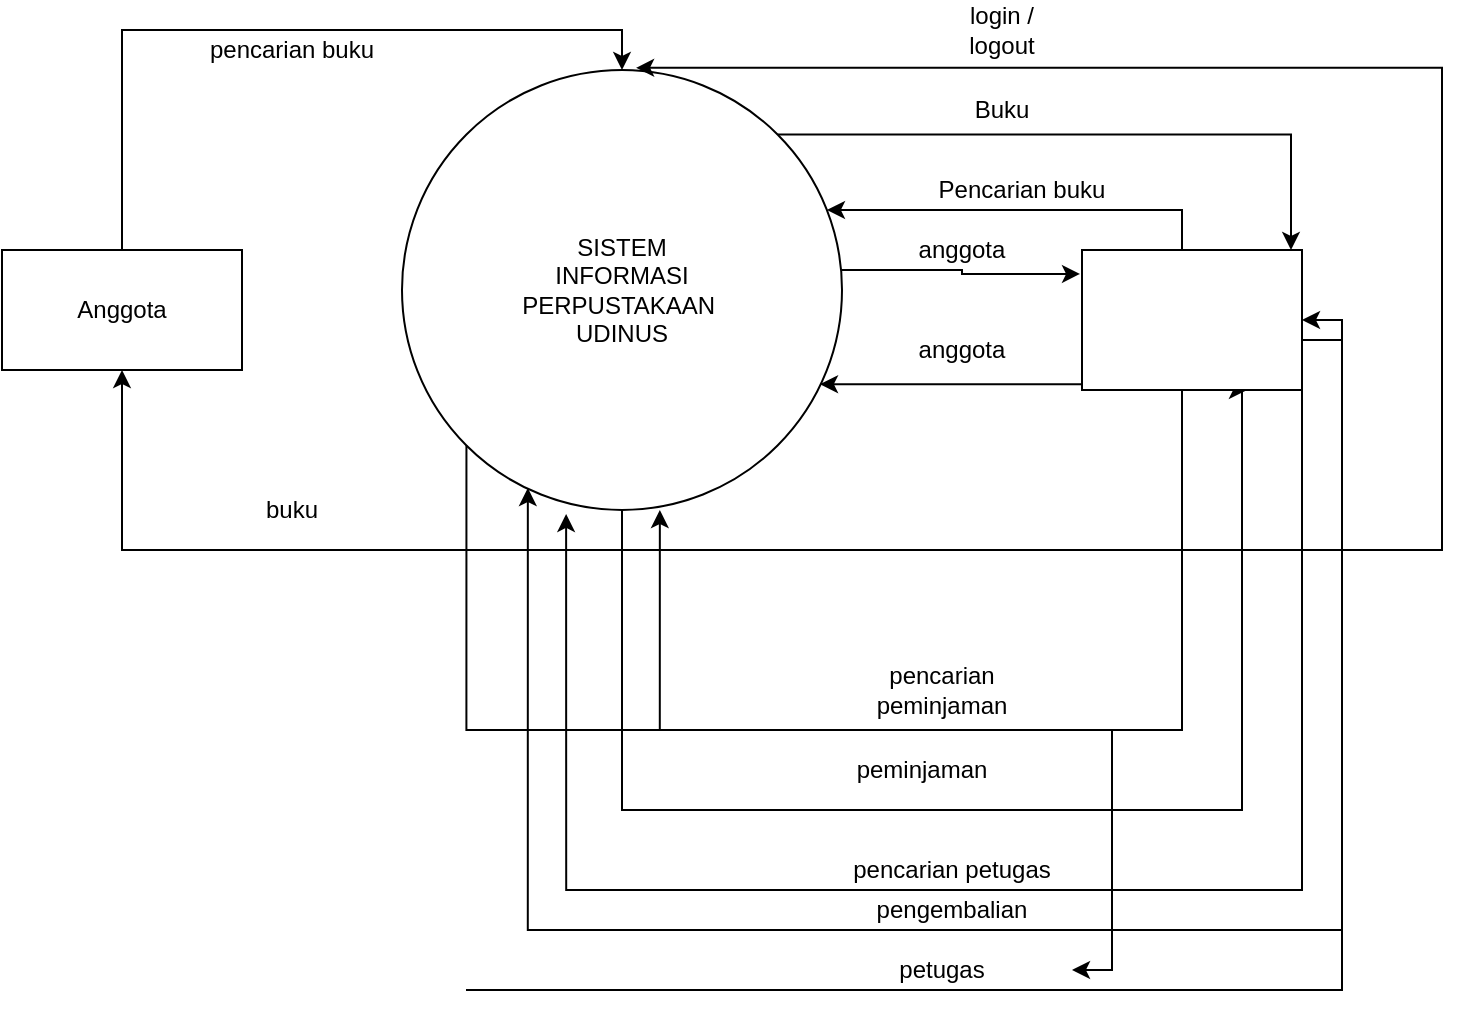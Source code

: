 <mxfile version="14.5.1" type="github">
  <diagram id="sKVwFVmtXAkl9CP9RymY" name="Page-1">
    <mxGraphModel dx="868" dy="494" grid="1" gridSize="10" guides="1" tooltips="1" connect="1" arrows="1" fold="1" page="1" pageScale="1" pageWidth="827" pageHeight="1169" math="0" shadow="0">
      <root>
        <mxCell id="0" />
        <mxCell id="1" parent="0" />
        <mxCell id="L3KVluouJUysm1kjFy2x-3" style="edgeStyle=orthogonalEdgeStyle;rounded=0;orthogonalLoop=1;jettySize=auto;html=1;entryX=0.5;entryY=0;entryDx=0;entryDy=0;" edge="1" parent="1" source="L3KVluouJUysm1kjFy2x-1" target="L3KVluouJUysm1kjFy2x-2">
          <mxGeometry relative="1" as="geometry">
            <Array as="points">
              <mxPoint x="120" y="300" />
              <mxPoint x="370" y="300" />
            </Array>
          </mxGeometry>
        </mxCell>
        <mxCell id="L3KVluouJUysm1kjFy2x-1" value="" style="rounded=0;whiteSpace=wrap;html=1;" vertex="1" parent="1">
          <mxGeometry x="60" y="410" width="120" height="60" as="geometry" />
        </mxCell>
        <mxCell id="L3KVluouJUysm1kjFy2x-5" style="edgeStyle=orthogonalEdgeStyle;rounded=0;orthogonalLoop=1;jettySize=auto;html=1;entryX=0.5;entryY=1;entryDx=0;entryDy=0;" edge="1" parent="1" source="L3KVluouJUysm1kjFy2x-2" target="L3KVluouJUysm1kjFy2x-1">
          <mxGeometry relative="1" as="geometry">
            <Array as="points">
              <mxPoint x="370" y="560" />
              <mxPoint x="120" y="560" />
            </Array>
          </mxGeometry>
        </mxCell>
        <mxCell id="L3KVluouJUysm1kjFy2x-7" style="edgeStyle=orthogonalEdgeStyle;rounded=0;orthogonalLoop=1;jettySize=auto;html=1;exitX=0;exitY=1;exitDx=0;exitDy=0;entryX=1;entryY=0.5;entryDx=0;entryDy=0;" edge="1" parent="1" source="L3KVluouJUysm1kjFy2x-31" target="L3KVluouJUysm1kjFy2x-6">
          <mxGeometry relative="1" as="geometry">
            <Array as="points">
              <mxPoint x="292" y="780" />
              <mxPoint x="730" y="780" />
              <mxPoint x="730" y="440" />
            </Array>
          </mxGeometry>
        </mxCell>
        <mxCell id="L3KVluouJUysm1kjFy2x-9" style="edgeStyle=orthogonalEdgeStyle;rounded=0;orthogonalLoop=1;jettySize=auto;html=1;exitX=1;exitY=0;exitDx=0;exitDy=0;entryX=0.95;entryY=0;entryDx=0;entryDy=0;entryPerimeter=0;" edge="1" parent="1" source="L3KVluouJUysm1kjFy2x-2" target="L3KVluouJUysm1kjFy2x-6">
          <mxGeometry relative="1" as="geometry" />
        </mxCell>
        <mxCell id="L3KVluouJUysm1kjFy2x-13" style="edgeStyle=orthogonalEdgeStyle;rounded=0;orthogonalLoop=1;jettySize=auto;html=1;entryX=0.75;entryY=1;entryDx=0;entryDy=0;" edge="1" parent="1" source="L3KVluouJUysm1kjFy2x-2" target="L3KVluouJUysm1kjFy2x-6">
          <mxGeometry relative="1" as="geometry">
            <Array as="points">
              <mxPoint x="370" y="690" />
              <mxPoint x="680" y="690" />
            </Array>
          </mxGeometry>
        </mxCell>
        <mxCell id="L3KVluouJUysm1kjFy2x-17" style="edgeStyle=orthogonalEdgeStyle;rounded=0;orthogonalLoop=1;jettySize=auto;html=1;entryX=-0.009;entryY=0.171;entryDx=0;entryDy=0;entryPerimeter=0;" edge="1" parent="1" source="L3KVluouJUysm1kjFy2x-2" target="L3KVluouJUysm1kjFy2x-6">
          <mxGeometry relative="1" as="geometry">
            <Array as="points">
              <mxPoint x="540" y="420" />
              <mxPoint x="540" y="422" />
            </Array>
          </mxGeometry>
        </mxCell>
        <mxCell id="L3KVluouJUysm1kjFy2x-2" value="" style="ellipse;whiteSpace=wrap;html=1;aspect=fixed;" vertex="1" parent="1">
          <mxGeometry x="260" y="320" width="220" height="220" as="geometry" />
        </mxCell>
        <mxCell id="L3KVluouJUysm1kjFy2x-10" style="edgeStyle=orthogonalEdgeStyle;rounded=0;orthogonalLoop=1;jettySize=auto;html=1;exitX=0.5;exitY=0;exitDx=0;exitDy=0;" edge="1" parent="1" source="L3KVluouJUysm1kjFy2x-6" target="L3KVluouJUysm1kjFy2x-2">
          <mxGeometry relative="1" as="geometry">
            <Array as="points">
              <mxPoint x="650" y="390" />
            </Array>
          </mxGeometry>
        </mxCell>
        <mxCell id="L3KVluouJUysm1kjFy2x-11" style="edgeStyle=orthogonalEdgeStyle;rounded=0;orthogonalLoop=1;jettySize=auto;html=1;exitX=1;exitY=0.75;exitDx=0;exitDy=0;entryX=0.286;entryY=0.95;entryDx=0;entryDy=0;entryPerimeter=0;" edge="1" parent="1" source="L3KVluouJUysm1kjFy2x-6" target="L3KVluouJUysm1kjFy2x-2">
          <mxGeometry relative="1" as="geometry">
            <Array as="points">
              <mxPoint x="730" y="455" />
              <mxPoint x="730" y="750" />
              <mxPoint x="323" y="750" />
            </Array>
          </mxGeometry>
        </mxCell>
        <mxCell id="L3KVluouJUysm1kjFy2x-12" style="edgeStyle=orthogonalEdgeStyle;rounded=0;orthogonalLoop=1;jettySize=auto;html=1;exitX=1;exitY=1;exitDx=0;exitDy=0;entryX=0.373;entryY=1.009;entryDx=0;entryDy=0;entryPerimeter=0;" edge="1" parent="1" source="L3KVluouJUysm1kjFy2x-6" target="L3KVluouJUysm1kjFy2x-2">
          <mxGeometry relative="1" as="geometry">
            <Array as="points">
              <mxPoint x="710" y="730" />
              <mxPoint x="342" y="730" />
            </Array>
          </mxGeometry>
        </mxCell>
        <mxCell id="L3KVluouJUysm1kjFy2x-14" style="edgeStyle=orthogonalEdgeStyle;rounded=0;orthogonalLoop=1;jettySize=auto;html=1;exitX=0.5;exitY=1;exitDx=0;exitDy=0;entryX=0.586;entryY=1;entryDx=0;entryDy=0;entryPerimeter=0;" edge="1" parent="1" source="L3KVluouJUysm1kjFy2x-6" target="L3KVluouJUysm1kjFy2x-2">
          <mxGeometry relative="1" as="geometry">
            <Array as="points">
              <mxPoint x="650" y="650" />
              <mxPoint x="389" y="650" />
            </Array>
          </mxGeometry>
        </mxCell>
        <mxCell id="L3KVluouJUysm1kjFy2x-16" style="edgeStyle=orthogonalEdgeStyle;rounded=0;orthogonalLoop=1;jettySize=auto;html=1;exitX=0;exitY=1;exitDx=0;exitDy=0;entryX=0.95;entryY=0.714;entryDx=0;entryDy=0;entryPerimeter=0;" edge="1" parent="1" source="L3KVluouJUysm1kjFy2x-6" target="L3KVluouJUysm1kjFy2x-2">
          <mxGeometry relative="1" as="geometry">
            <Array as="points">
              <mxPoint x="600" y="477" />
            </Array>
          </mxGeometry>
        </mxCell>
        <mxCell id="L3KVluouJUysm1kjFy2x-6" value="" style="rounded=0;whiteSpace=wrap;html=1;" vertex="1" parent="1">
          <mxGeometry x="600" y="410" width="110" height="70" as="geometry" />
        </mxCell>
        <mxCell id="L3KVluouJUysm1kjFy2x-8" style="edgeStyle=orthogonalEdgeStyle;rounded=0;orthogonalLoop=1;jettySize=auto;html=1;exitX=0.5;exitY=1;exitDx=0;exitDy=0;entryX=0.532;entryY=-0.005;entryDx=0;entryDy=0;entryPerimeter=0;" edge="1" parent="1" source="L3KVluouJUysm1kjFy2x-2" target="L3KVluouJUysm1kjFy2x-2">
          <mxGeometry relative="1" as="geometry">
            <Array as="points">
              <mxPoint x="370" y="560" />
              <mxPoint x="780" y="560" />
              <mxPoint x="780" y="319" />
            </Array>
          </mxGeometry>
        </mxCell>
        <mxCell id="L3KVluouJUysm1kjFy2x-18" value="Anggota" style="text;html=1;strokeColor=none;fillColor=none;align=center;verticalAlign=middle;whiteSpace=wrap;rounded=0;" vertex="1" parent="1">
          <mxGeometry x="100" y="430" width="40" height="20" as="geometry" />
        </mxCell>
        <mxCell id="L3KVluouJUysm1kjFy2x-19" value="SISTEM INFORMASI PERPUSTAKAAN&amp;nbsp;&lt;br&gt;UDINUS" style="text;html=1;strokeColor=none;fillColor=none;align=center;verticalAlign=middle;whiteSpace=wrap;rounded=0;" vertex="1" parent="1">
          <mxGeometry x="350" y="420" width="40" height="20" as="geometry" />
        </mxCell>
        <mxCell id="L3KVluouJUysm1kjFy2x-20" value="login / logout" style="text;html=1;strokeColor=none;fillColor=none;align=center;verticalAlign=middle;whiteSpace=wrap;rounded=0;" vertex="1" parent="1">
          <mxGeometry x="540" y="290" width="40" height="20" as="geometry" />
        </mxCell>
        <mxCell id="L3KVluouJUysm1kjFy2x-21" value="Buku" style="text;html=1;strokeColor=none;fillColor=none;align=center;verticalAlign=middle;whiteSpace=wrap;rounded=0;" vertex="1" parent="1">
          <mxGeometry x="540" y="330" width="40" height="20" as="geometry" />
        </mxCell>
        <mxCell id="L3KVluouJUysm1kjFy2x-22" value="Pencarian buku" style="text;html=1;strokeColor=none;fillColor=none;align=center;verticalAlign=middle;whiteSpace=wrap;rounded=0;" vertex="1" parent="1">
          <mxGeometry x="520" y="370" width="100" height="20" as="geometry" />
        </mxCell>
        <mxCell id="L3KVluouJUysm1kjFy2x-24" value="anggota" style="text;html=1;strokeColor=none;fillColor=none;align=center;verticalAlign=middle;whiteSpace=wrap;rounded=0;" vertex="1" parent="1">
          <mxGeometry x="490" y="400" width="100" height="20" as="geometry" />
        </mxCell>
        <mxCell id="L3KVluouJUysm1kjFy2x-25" value="anggota" style="text;html=1;strokeColor=none;fillColor=none;align=center;verticalAlign=middle;whiteSpace=wrap;rounded=0;" vertex="1" parent="1">
          <mxGeometry x="490" y="450" width="100" height="20" as="geometry" />
        </mxCell>
        <mxCell id="L3KVluouJUysm1kjFy2x-26" value="pencarian peminjaman" style="text;html=1;strokeColor=none;fillColor=none;align=center;verticalAlign=middle;whiteSpace=wrap;rounded=0;" vertex="1" parent="1">
          <mxGeometry x="480" y="620" width="100" height="20" as="geometry" />
        </mxCell>
        <mxCell id="L3KVluouJUysm1kjFy2x-27" value="peminjaman" style="text;html=1;strokeColor=none;fillColor=none;align=center;verticalAlign=middle;whiteSpace=wrap;rounded=0;" vertex="1" parent="1">
          <mxGeometry x="470" y="660" width="100" height="20" as="geometry" />
        </mxCell>
        <mxCell id="L3KVluouJUysm1kjFy2x-28" value="pencarian petugas" style="text;html=1;strokeColor=none;fillColor=none;align=center;verticalAlign=middle;whiteSpace=wrap;rounded=0;" vertex="1" parent="1">
          <mxGeometry x="470" y="710" width="130" height="20" as="geometry" />
        </mxCell>
        <mxCell id="L3KVluouJUysm1kjFy2x-29" value="pengembalian" style="text;html=1;strokeColor=none;fillColor=none;align=center;verticalAlign=middle;whiteSpace=wrap;rounded=0;" vertex="1" parent="1">
          <mxGeometry x="470" y="730" width="130" height="20" as="geometry" />
        </mxCell>
        <mxCell id="L3KVluouJUysm1kjFy2x-31" value="petugas" style="text;html=1;strokeColor=none;fillColor=none;align=center;verticalAlign=middle;whiteSpace=wrap;rounded=0;" vertex="1" parent="1">
          <mxGeometry x="465" y="760" width="130" height="20" as="geometry" />
        </mxCell>
        <mxCell id="L3KVluouJUysm1kjFy2x-32" style="edgeStyle=orthogonalEdgeStyle;rounded=0;orthogonalLoop=1;jettySize=auto;html=1;exitX=0;exitY=1;exitDx=0;exitDy=0;entryX=1;entryY=0.5;entryDx=0;entryDy=0;" edge="1" parent="1" source="L3KVluouJUysm1kjFy2x-2" target="L3KVluouJUysm1kjFy2x-31">
          <mxGeometry relative="1" as="geometry">
            <mxPoint x="292.218" y="507.782" as="sourcePoint" />
            <mxPoint x="710" y="445" as="targetPoint" />
            <Array as="points" />
          </mxGeometry>
        </mxCell>
        <mxCell id="L3KVluouJUysm1kjFy2x-33" value="buku" style="text;html=1;strokeColor=none;fillColor=none;align=center;verticalAlign=middle;whiteSpace=wrap;rounded=0;" vertex="1" parent="1">
          <mxGeometry x="140" y="530" width="130" height="20" as="geometry" />
        </mxCell>
        <mxCell id="L3KVluouJUysm1kjFy2x-34" value="pencarian buku" style="text;html=1;strokeColor=none;fillColor=none;align=center;verticalAlign=middle;whiteSpace=wrap;rounded=0;" vertex="1" parent="1">
          <mxGeometry x="140" y="300" width="130" height="20" as="geometry" />
        </mxCell>
      </root>
    </mxGraphModel>
  </diagram>
</mxfile>
